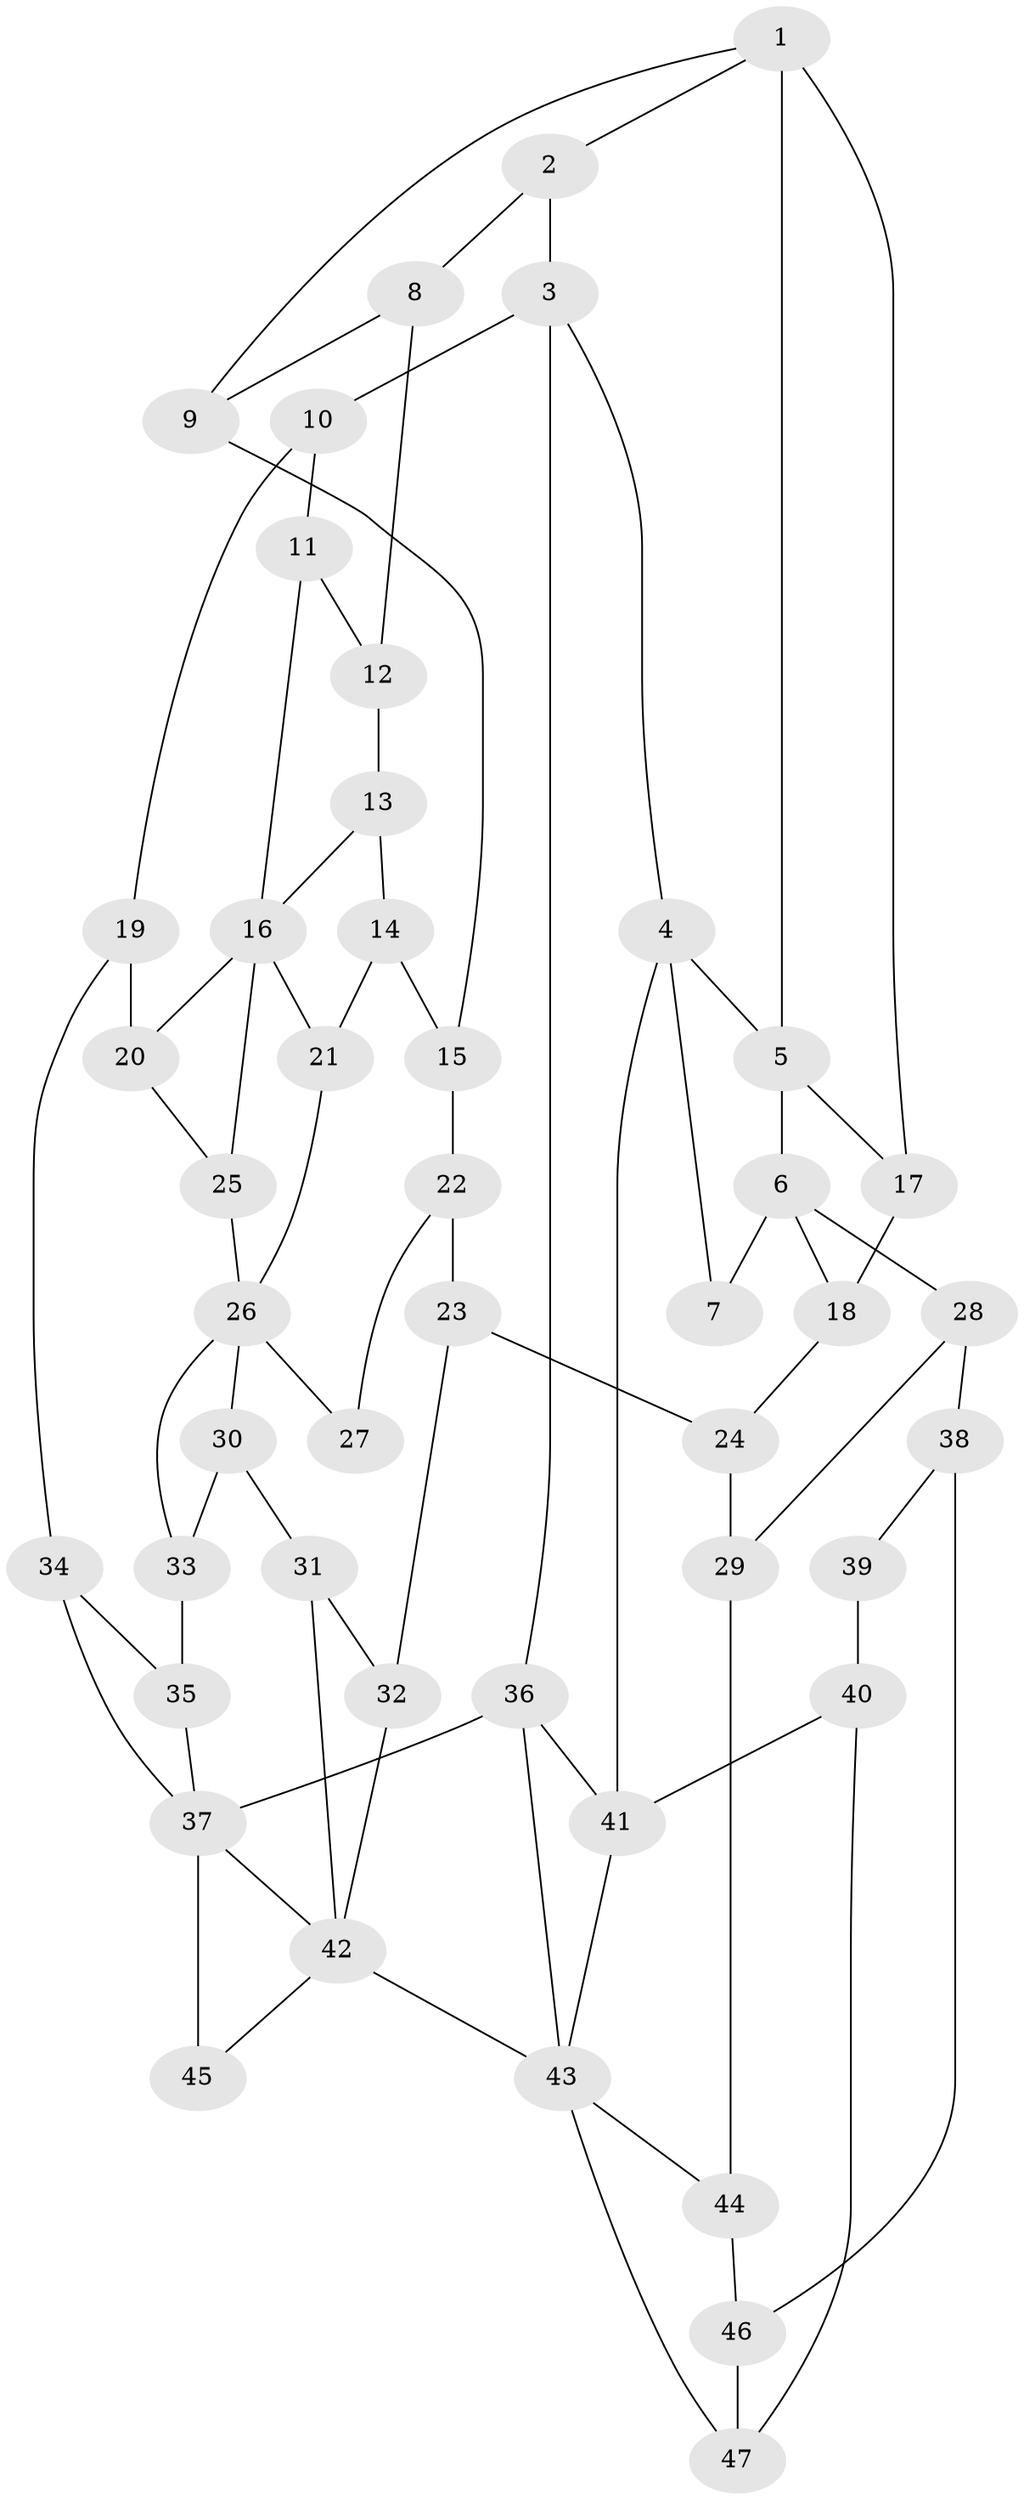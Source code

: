 // original degree distribution, {3: 0.02564102564102564, 4: 0.28205128205128205, 5: 0.4358974358974359, 6: 0.2564102564102564}
// Generated by graph-tools (version 1.1) at 2025/54/03/04/25 22:54:07]
// undirected, 47 vertices, 77 edges
graph export_dot {
  node [color=gray90,style=filled];
  1;
  2;
  3;
  4;
  5;
  6;
  7;
  8;
  9;
  10;
  11;
  12;
  13;
  14;
  15;
  16;
  17;
  18;
  19;
  20;
  21;
  22;
  23;
  24;
  25;
  26;
  27;
  28;
  29;
  30;
  31;
  32;
  33;
  34;
  35;
  36;
  37;
  38;
  39;
  40;
  41;
  42;
  43;
  44;
  45;
  46;
  47;
  1 -- 2 [weight=1.0];
  1 -- 5 [weight=2.0];
  1 -- 9 [weight=1.0];
  1 -- 17 [weight=1.0];
  2 -- 3 [weight=1.0];
  2 -- 8 [weight=1.0];
  3 -- 4 [weight=1.0];
  3 -- 10 [weight=1.0];
  3 -- 36 [weight=1.0];
  4 -- 5 [weight=1.0];
  4 -- 7 [weight=1.0];
  4 -- 41 [weight=1.0];
  5 -- 6 [weight=1.0];
  5 -- 17 [weight=1.0];
  6 -- 7 [weight=2.0];
  6 -- 18 [weight=1.0];
  6 -- 28 [weight=2.0];
  8 -- 9 [weight=1.0];
  8 -- 12 [weight=1.0];
  9 -- 15 [weight=1.0];
  10 -- 11 [weight=1.0];
  10 -- 19 [weight=1.0];
  11 -- 12 [weight=1.0];
  11 -- 16 [weight=2.0];
  12 -- 13 [weight=1.0];
  13 -- 14 [weight=1.0];
  13 -- 16 [weight=1.0];
  14 -- 15 [weight=1.0];
  14 -- 21 [weight=1.0];
  15 -- 22 [weight=1.0];
  16 -- 20 [weight=1.0];
  16 -- 21 [weight=1.0];
  16 -- 25 [weight=1.0];
  17 -- 18 [weight=1.0];
  18 -- 24 [weight=1.0];
  19 -- 20 [weight=1.0];
  19 -- 34 [weight=1.0];
  20 -- 25 [weight=1.0];
  21 -- 26 [weight=1.0];
  22 -- 23 [weight=1.0];
  22 -- 27 [weight=1.0];
  23 -- 24 [weight=1.0];
  23 -- 32 [weight=1.0];
  24 -- 29 [weight=1.0];
  25 -- 26 [weight=1.0];
  26 -- 27 [weight=2.0];
  26 -- 30 [weight=1.0];
  26 -- 33 [weight=1.0];
  28 -- 29 [weight=1.0];
  28 -- 38 [weight=2.0];
  29 -- 44 [weight=1.0];
  30 -- 31 [weight=1.0];
  30 -- 33 [weight=1.0];
  31 -- 32 [weight=1.0];
  31 -- 42 [weight=1.0];
  32 -- 42 [weight=1.0];
  33 -- 35 [weight=1.0];
  34 -- 35 [weight=1.0];
  34 -- 37 [weight=1.0];
  35 -- 37 [weight=1.0];
  36 -- 37 [weight=1.0];
  36 -- 41 [weight=1.0];
  36 -- 43 [weight=1.0];
  37 -- 42 [weight=1.0];
  37 -- 45 [weight=2.0];
  38 -- 39 [weight=2.0];
  38 -- 46 [weight=1.0];
  39 -- 40 [weight=4.0];
  40 -- 41 [weight=1.0];
  40 -- 47 [weight=1.0];
  41 -- 43 [weight=1.0];
  42 -- 43 [weight=2.0];
  42 -- 45 [weight=1.0];
  43 -- 44 [weight=1.0];
  43 -- 47 [weight=1.0];
  44 -- 46 [weight=1.0];
  46 -- 47 [weight=1.0];
}
